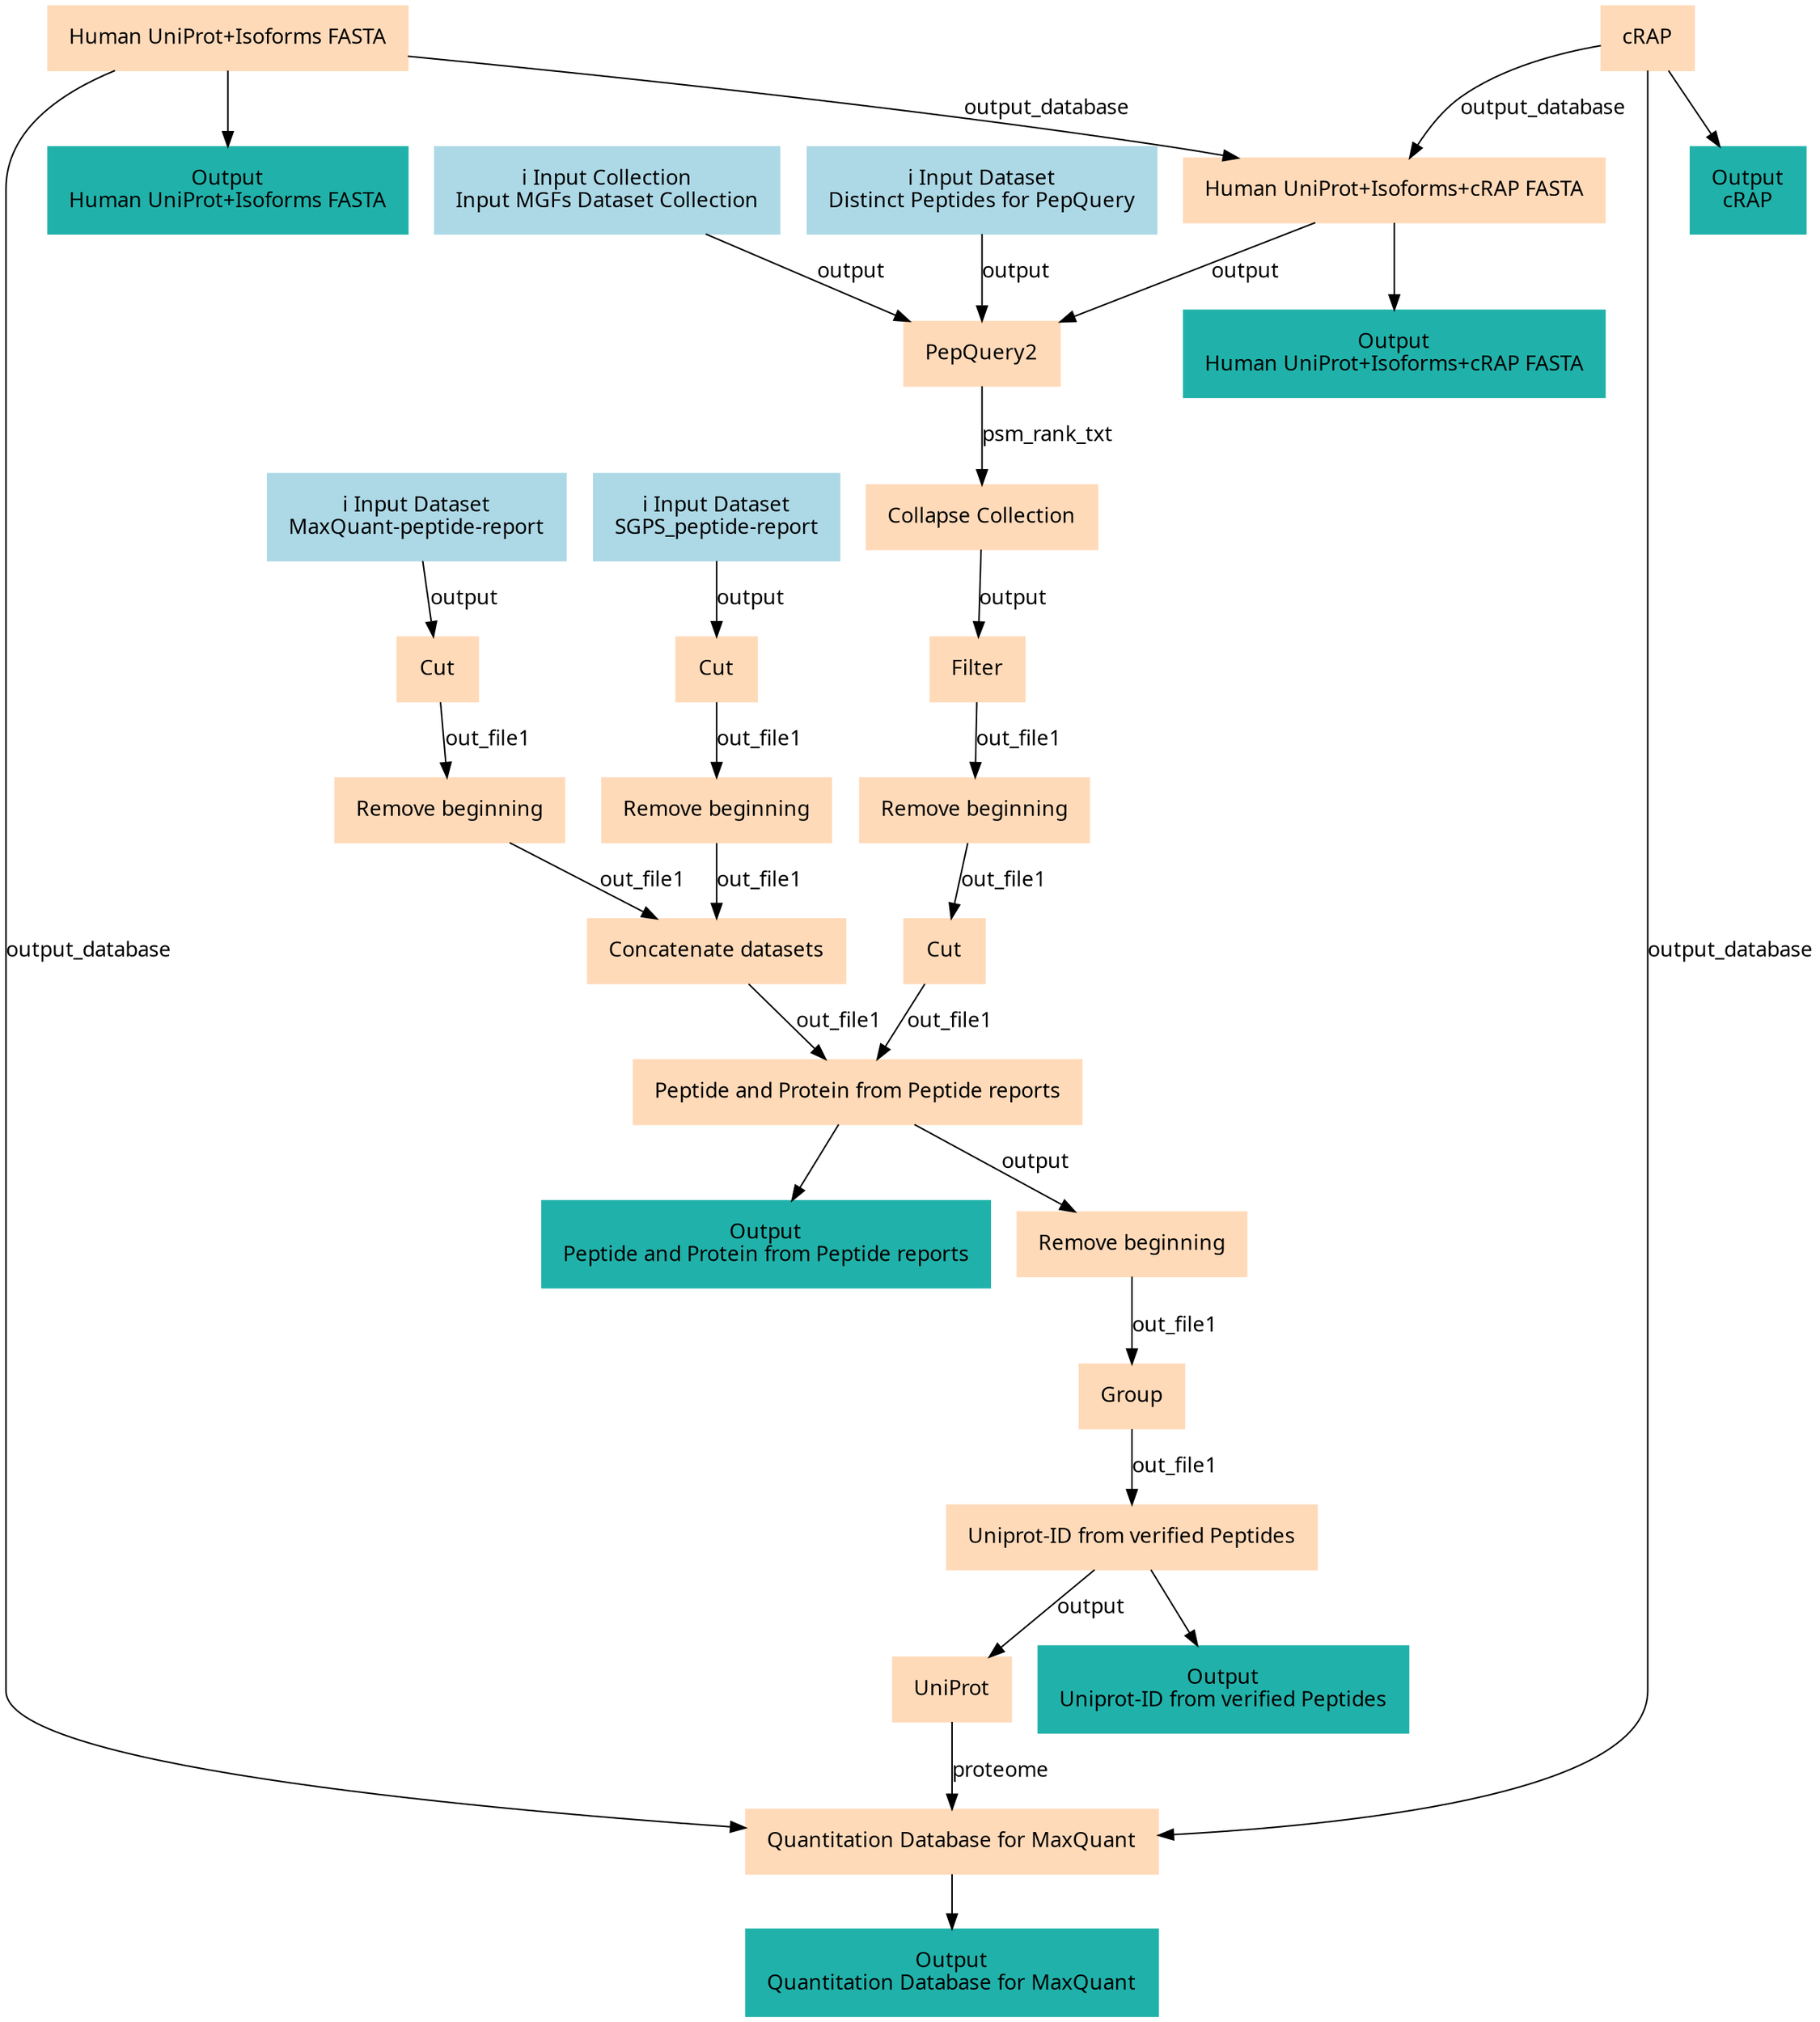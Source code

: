 digraph main {
  node [fontname="Atkinson Hyperlegible", shape=box, color=white,style=filled,color=peachpuff,margin="0.2,0.2"];
  edge [fontname="Atkinson Hyperlegible"];
  0[label="Human UniProt+Isoforms FASTA"]
  k4bdae9fbeb484821a806e7dd3a8c7101[color=lightseagreen,label="Output\nHuman UniProt+Isoforms FASTA"]
  0 -> k4bdae9fbeb484821a806e7dd3a8c7101
  1[label="cRAP"]
  k13ddaf34d3464cc4b5b6fee2b5e0c1aa[color=lightseagreen,label="Output\ncRAP"]
  1 -> k13ddaf34d3464cc4b5b6fee2b5e0c1aa
  2[color=lightblue,label="ℹ️ Input Collection\nInput MGFs Dataset Collection"]
  3[color=lightblue,label="ℹ️ Input Dataset\nSGPS_peptide-report"]
  4[color=lightblue,label="ℹ️ Input Dataset\nDistinct Peptides for PepQuery"]
  5[color=lightblue,label="ℹ️ Input Dataset\nMaxQuant-peptide-report"]
  6[label="Human UniProt+Isoforms+cRAP FASTA"]
  0 -> 6 [label="output_database"]
  1 -> 6 [label="output_database"]
  k62c376eb85a349768024bd72ac528af3[color=lightseagreen,label="Output\nHuman UniProt+Isoforms+cRAP FASTA"]
  6 -> k62c376eb85a349768024bd72ac528af3
  7[label="Cut"]
  3 -> 7 [label="output"]
  8[label="Cut"]
  5 -> 8 [label="output"]
  9[label="PepQuery2"]
  6 -> 9 [label="output"]
  4 -> 9 [label="output"]
  2 -> 9 [label="output"]
  10[label="Remove beginning"]
  7 -> 10 [label="out_file1"]
  11[label="Remove beginning"]
  8 -> 11 [label="out_file1"]
  12[label="Collapse Collection"]
  9 -> 12 [label="psm_rank_txt"]
  13[label="Concatenate datasets"]
  10 -> 13 [label="out_file1"]
  11 -> 13 [label="out_file1"]
  14[label="Filter"]
  12 -> 14 [label="output"]
  15[label="Remove beginning"]
  14 -> 15 [label="out_file1"]
  16[label="Cut"]
  15 -> 16 [label="out_file1"]
  17[label="Peptide and Protein from Peptide reports"]
  16 -> 17 [label="out_file1"]
  13 -> 17 [label="out_file1"]
  kbc4e33da40644b78bb155732b08b9316[color=lightseagreen,label="Output\nPeptide and Protein from Peptide reports"]
  17 -> kbc4e33da40644b78bb155732b08b9316
  18[label="Remove beginning"]
  17 -> 18 [label="output"]
  19[label="Group"]
  18 -> 19 [label="out_file1"]
  20[label="Uniprot-ID from verified Peptides"]
  19 -> 20 [label="out_file1"]
  kcd6c81d81f444129b5052ee4dde10cd2[color=lightseagreen,label="Output\nUniprot-ID from verified Peptides"]
  20 -> kcd6c81d81f444129b5052ee4dde10cd2
  21[label="UniProt"]
  20 -> 21 [label="output"]
  22[label="Quantitation Database for MaxQuant"]
  0 -> 22 [label="output_database"]
  1 -> 22 [label="output_database"]
  21 -> 22 [label="proteome"]
  ka52b5136db74496f9b66ec1064f2301d[color=lightseagreen,label="Output\nQuantitation Database for MaxQuant"]
  22 -> ka52b5136db74496f9b66ec1064f2301d
}
